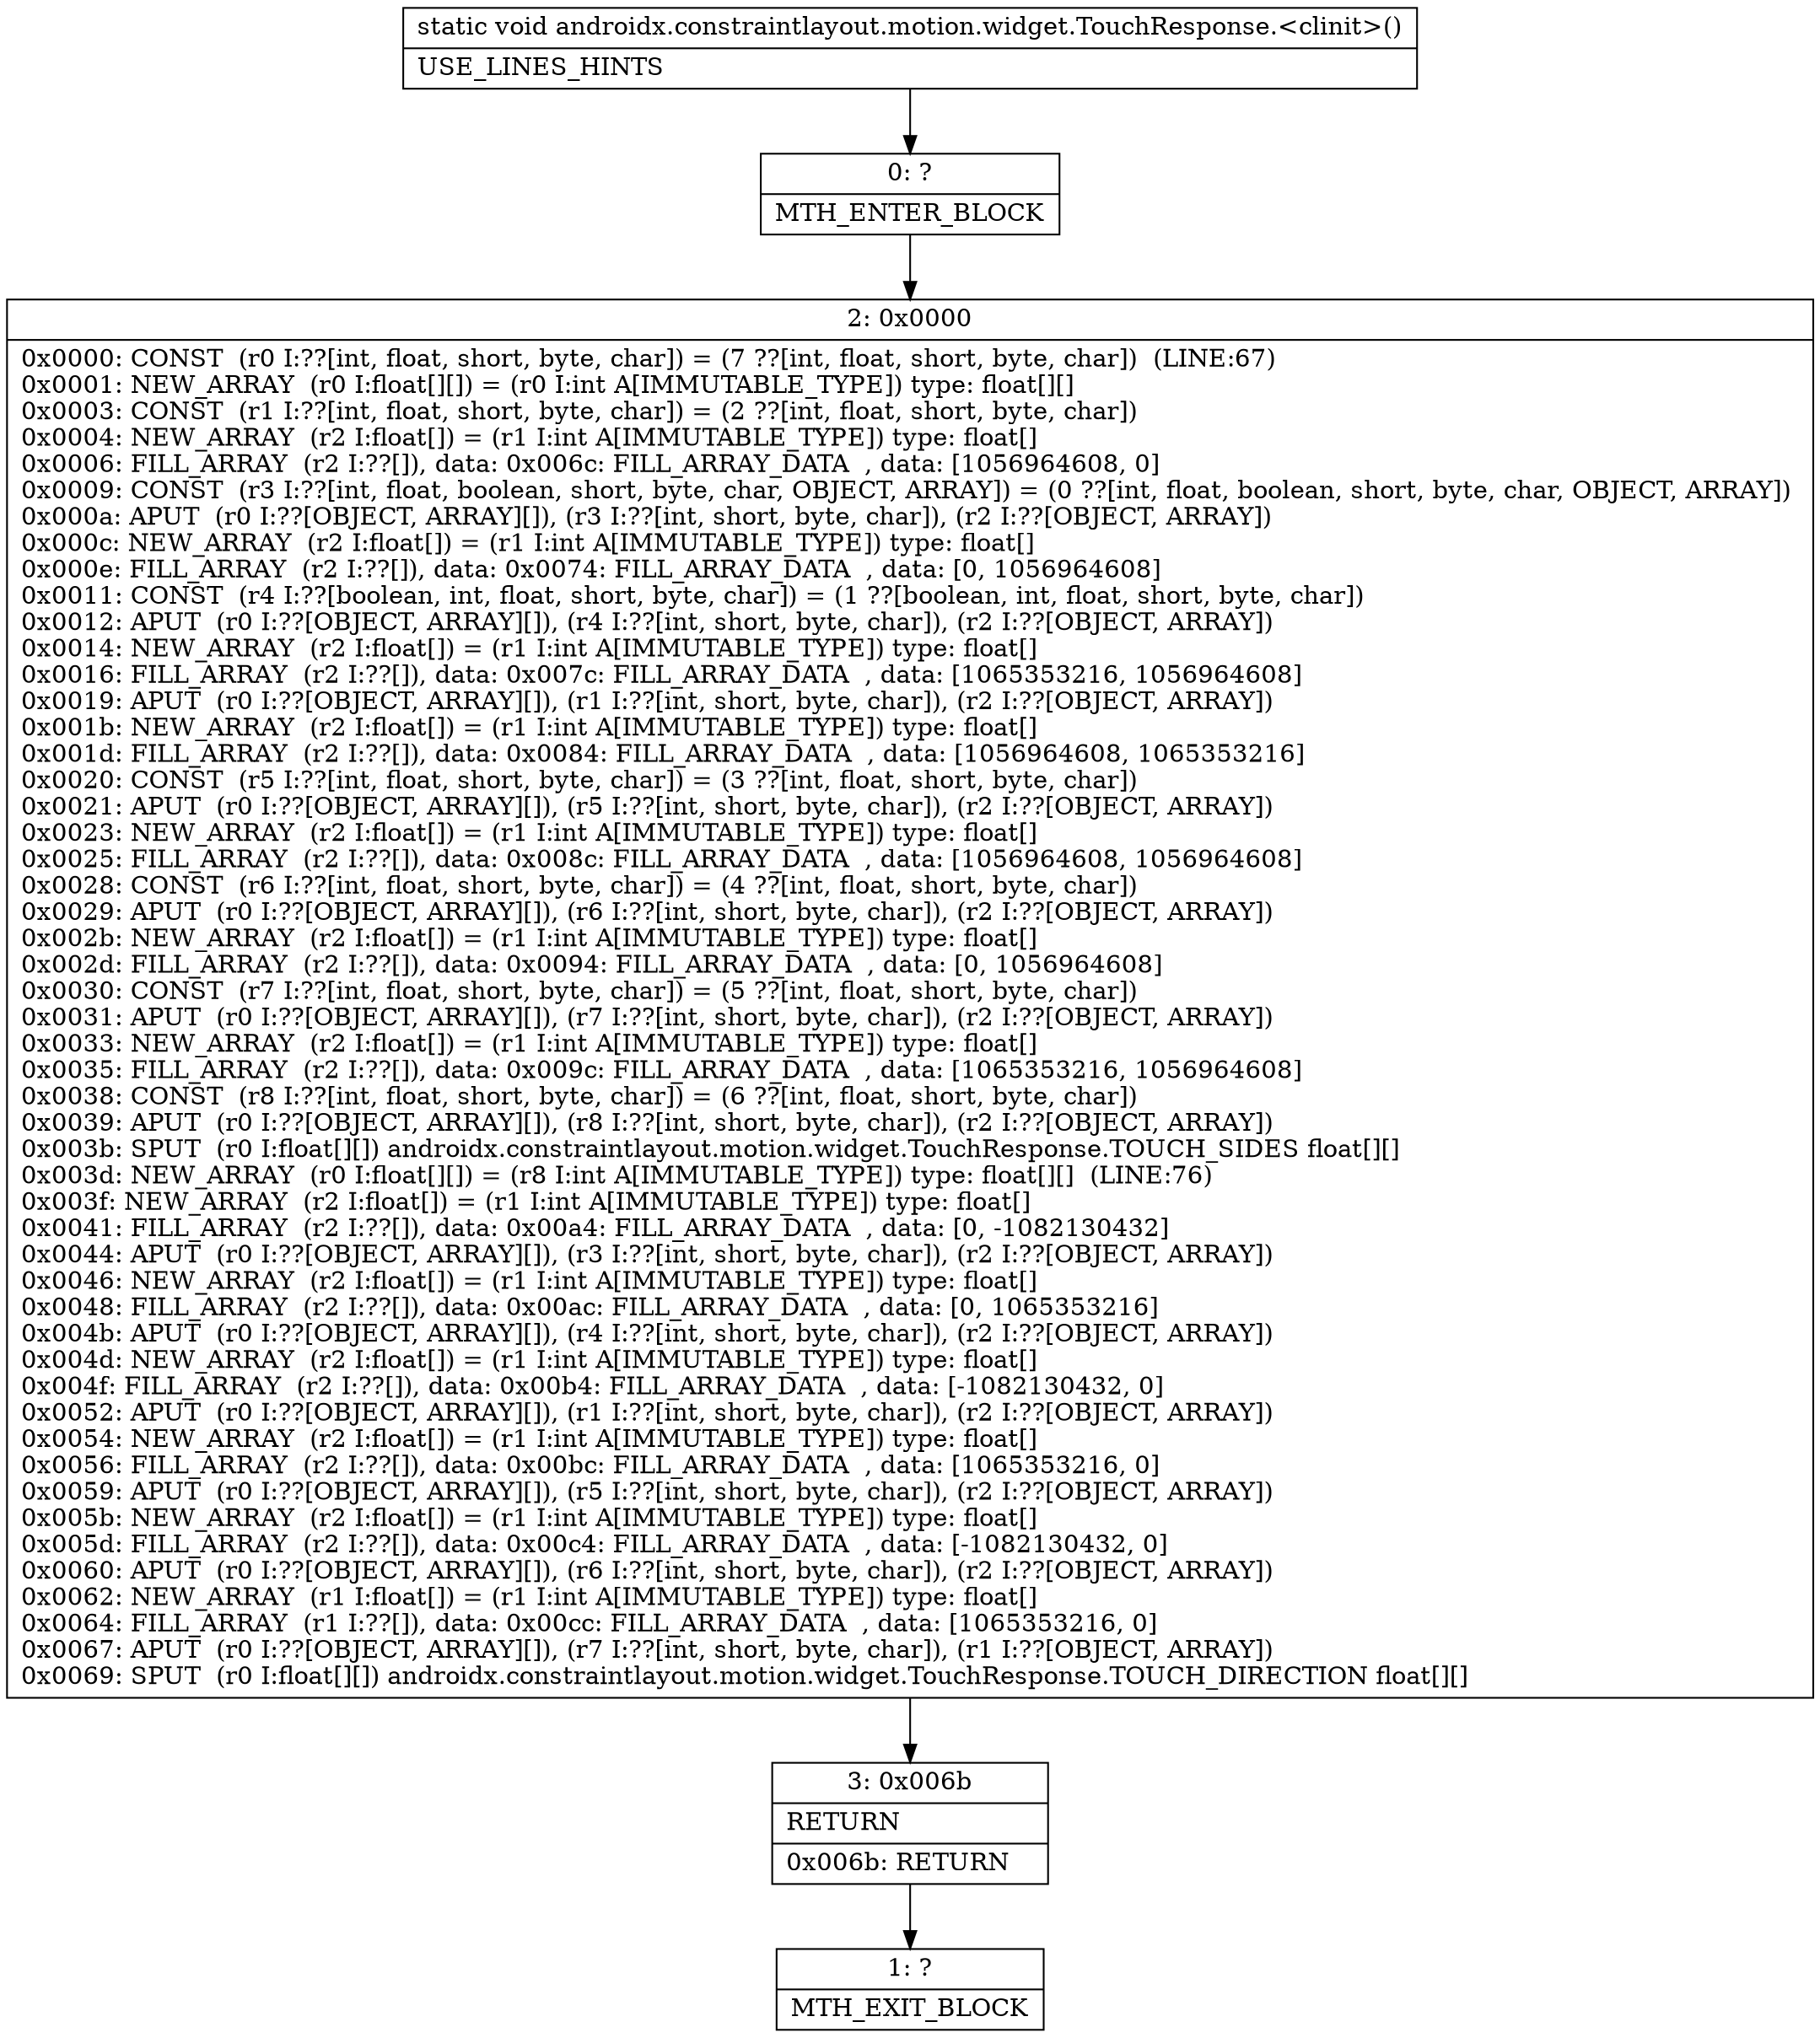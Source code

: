 digraph "CFG forandroidx.constraintlayout.motion.widget.TouchResponse.\<clinit\>()V" {
Node_0 [shape=record,label="{0\:\ ?|MTH_ENTER_BLOCK\l}"];
Node_2 [shape=record,label="{2\:\ 0x0000|0x0000: CONST  (r0 I:??[int, float, short, byte, char]) = (7 ??[int, float, short, byte, char])  (LINE:67)\l0x0001: NEW_ARRAY  (r0 I:float[][]) = (r0 I:int A[IMMUTABLE_TYPE]) type: float[][] \l0x0003: CONST  (r1 I:??[int, float, short, byte, char]) = (2 ??[int, float, short, byte, char]) \l0x0004: NEW_ARRAY  (r2 I:float[]) = (r1 I:int A[IMMUTABLE_TYPE]) type: float[] \l0x0006: FILL_ARRAY  (r2 I:??[]), data: 0x006c: FILL_ARRAY_DATA  , data: [1056964608, 0] \l0x0009: CONST  (r3 I:??[int, float, boolean, short, byte, char, OBJECT, ARRAY]) = (0 ??[int, float, boolean, short, byte, char, OBJECT, ARRAY]) \l0x000a: APUT  (r0 I:??[OBJECT, ARRAY][]), (r3 I:??[int, short, byte, char]), (r2 I:??[OBJECT, ARRAY]) \l0x000c: NEW_ARRAY  (r2 I:float[]) = (r1 I:int A[IMMUTABLE_TYPE]) type: float[] \l0x000e: FILL_ARRAY  (r2 I:??[]), data: 0x0074: FILL_ARRAY_DATA  , data: [0, 1056964608] \l0x0011: CONST  (r4 I:??[boolean, int, float, short, byte, char]) = (1 ??[boolean, int, float, short, byte, char]) \l0x0012: APUT  (r0 I:??[OBJECT, ARRAY][]), (r4 I:??[int, short, byte, char]), (r2 I:??[OBJECT, ARRAY]) \l0x0014: NEW_ARRAY  (r2 I:float[]) = (r1 I:int A[IMMUTABLE_TYPE]) type: float[] \l0x0016: FILL_ARRAY  (r2 I:??[]), data: 0x007c: FILL_ARRAY_DATA  , data: [1065353216, 1056964608] \l0x0019: APUT  (r0 I:??[OBJECT, ARRAY][]), (r1 I:??[int, short, byte, char]), (r2 I:??[OBJECT, ARRAY]) \l0x001b: NEW_ARRAY  (r2 I:float[]) = (r1 I:int A[IMMUTABLE_TYPE]) type: float[] \l0x001d: FILL_ARRAY  (r2 I:??[]), data: 0x0084: FILL_ARRAY_DATA  , data: [1056964608, 1065353216] \l0x0020: CONST  (r5 I:??[int, float, short, byte, char]) = (3 ??[int, float, short, byte, char]) \l0x0021: APUT  (r0 I:??[OBJECT, ARRAY][]), (r5 I:??[int, short, byte, char]), (r2 I:??[OBJECT, ARRAY]) \l0x0023: NEW_ARRAY  (r2 I:float[]) = (r1 I:int A[IMMUTABLE_TYPE]) type: float[] \l0x0025: FILL_ARRAY  (r2 I:??[]), data: 0x008c: FILL_ARRAY_DATA  , data: [1056964608, 1056964608] \l0x0028: CONST  (r6 I:??[int, float, short, byte, char]) = (4 ??[int, float, short, byte, char]) \l0x0029: APUT  (r0 I:??[OBJECT, ARRAY][]), (r6 I:??[int, short, byte, char]), (r2 I:??[OBJECT, ARRAY]) \l0x002b: NEW_ARRAY  (r2 I:float[]) = (r1 I:int A[IMMUTABLE_TYPE]) type: float[] \l0x002d: FILL_ARRAY  (r2 I:??[]), data: 0x0094: FILL_ARRAY_DATA  , data: [0, 1056964608] \l0x0030: CONST  (r7 I:??[int, float, short, byte, char]) = (5 ??[int, float, short, byte, char]) \l0x0031: APUT  (r0 I:??[OBJECT, ARRAY][]), (r7 I:??[int, short, byte, char]), (r2 I:??[OBJECT, ARRAY]) \l0x0033: NEW_ARRAY  (r2 I:float[]) = (r1 I:int A[IMMUTABLE_TYPE]) type: float[] \l0x0035: FILL_ARRAY  (r2 I:??[]), data: 0x009c: FILL_ARRAY_DATA  , data: [1065353216, 1056964608] \l0x0038: CONST  (r8 I:??[int, float, short, byte, char]) = (6 ??[int, float, short, byte, char]) \l0x0039: APUT  (r0 I:??[OBJECT, ARRAY][]), (r8 I:??[int, short, byte, char]), (r2 I:??[OBJECT, ARRAY]) \l0x003b: SPUT  (r0 I:float[][]) androidx.constraintlayout.motion.widget.TouchResponse.TOUCH_SIDES float[][] \l0x003d: NEW_ARRAY  (r0 I:float[][]) = (r8 I:int A[IMMUTABLE_TYPE]) type: float[][]  (LINE:76)\l0x003f: NEW_ARRAY  (r2 I:float[]) = (r1 I:int A[IMMUTABLE_TYPE]) type: float[] \l0x0041: FILL_ARRAY  (r2 I:??[]), data: 0x00a4: FILL_ARRAY_DATA  , data: [0, \-1082130432] \l0x0044: APUT  (r0 I:??[OBJECT, ARRAY][]), (r3 I:??[int, short, byte, char]), (r2 I:??[OBJECT, ARRAY]) \l0x0046: NEW_ARRAY  (r2 I:float[]) = (r1 I:int A[IMMUTABLE_TYPE]) type: float[] \l0x0048: FILL_ARRAY  (r2 I:??[]), data: 0x00ac: FILL_ARRAY_DATA  , data: [0, 1065353216] \l0x004b: APUT  (r0 I:??[OBJECT, ARRAY][]), (r4 I:??[int, short, byte, char]), (r2 I:??[OBJECT, ARRAY]) \l0x004d: NEW_ARRAY  (r2 I:float[]) = (r1 I:int A[IMMUTABLE_TYPE]) type: float[] \l0x004f: FILL_ARRAY  (r2 I:??[]), data: 0x00b4: FILL_ARRAY_DATA  , data: [\-1082130432, 0] \l0x0052: APUT  (r0 I:??[OBJECT, ARRAY][]), (r1 I:??[int, short, byte, char]), (r2 I:??[OBJECT, ARRAY]) \l0x0054: NEW_ARRAY  (r2 I:float[]) = (r1 I:int A[IMMUTABLE_TYPE]) type: float[] \l0x0056: FILL_ARRAY  (r2 I:??[]), data: 0x00bc: FILL_ARRAY_DATA  , data: [1065353216, 0] \l0x0059: APUT  (r0 I:??[OBJECT, ARRAY][]), (r5 I:??[int, short, byte, char]), (r2 I:??[OBJECT, ARRAY]) \l0x005b: NEW_ARRAY  (r2 I:float[]) = (r1 I:int A[IMMUTABLE_TYPE]) type: float[] \l0x005d: FILL_ARRAY  (r2 I:??[]), data: 0x00c4: FILL_ARRAY_DATA  , data: [\-1082130432, 0] \l0x0060: APUT  (r0 I:??[OBJECT, ARRAY][]), (r6 I:??[int, short, byte, char]), (r2 I:??[OBJECT, ARRAY]) \l0x0062: NEW_ARRAY  (r1 I:float[]) = (r1 I:int A[IMMUTABLE_TYPE]) type: float[] \l0x0064: FILL_ARRAY  (r1 I:??[]), data: 0x00cc: FILL_ARRAY_DATA  , data: [1065353216, 0] \l0x0067: APUT  (r0 I:??[OBJECT, ARRAY][]), (r7 I:??[int, short, byte, char]), (r1 I:??[OBJECT, ARRAY]) \l0x0069: SPUT  (r0 I:float[][]) androidx.constraintlayout.motion.widget.TouchResponse.TOUCH_DIRECTION float[][] \l}"];
Node_3 [shape=record,label="{3\:\ 0x006b|RETURN\l|0x006b: RETURN   \l}"];
Node_1 [shape=record,label="{1\:\ ?|MTH_EXIT_BLOCK\l}"];
MethodNode[shape=record,label="{static void androidx.constraintlayout.motion.widget.TouchResponse.\<clinit\>()  | USE_LINES_HINTS\l}"];
MethodNode -> Node_0;Node_0 -> Node_2;
Node_2 -> Node_3;
Node_3 -> Node_1;
}

